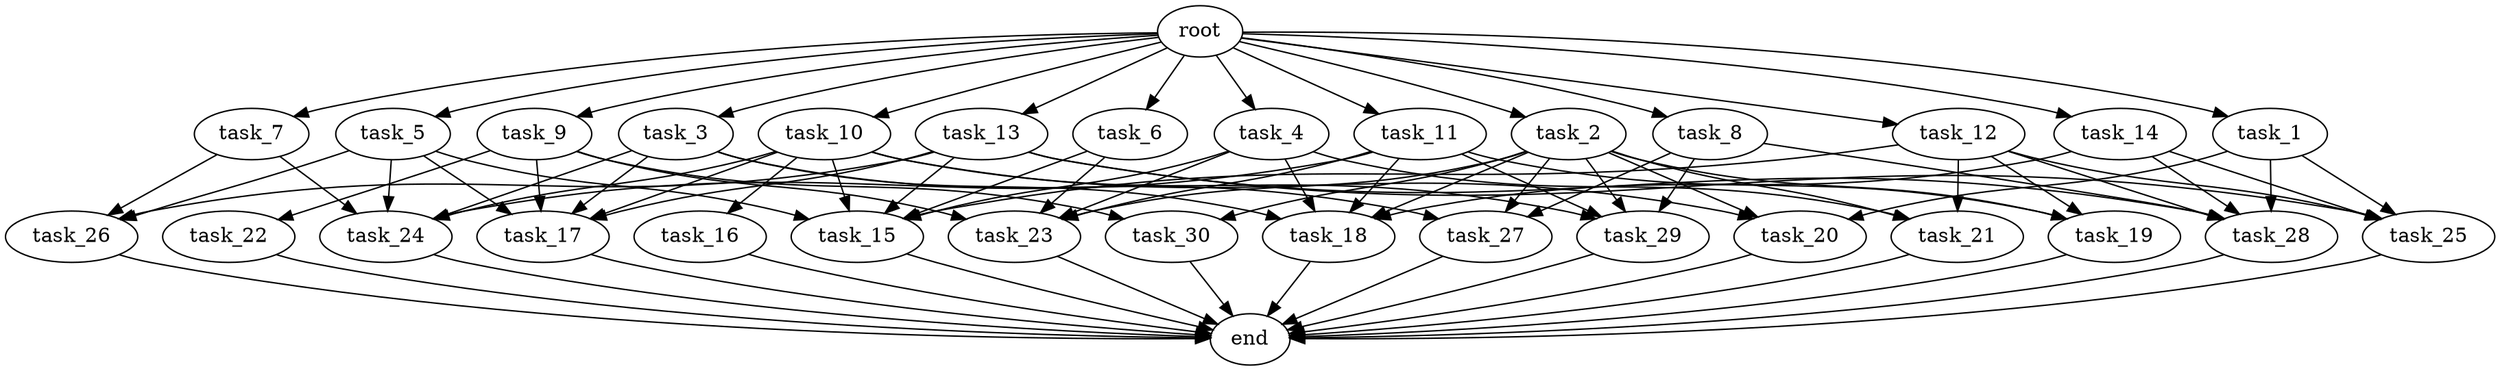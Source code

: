 digraph G {
  root [size="0.000000e+00"];
  task_1 [size="3.145679e+10"];
  task_2 [size="3.172505e+09"];
  task_3 [size="4.139282e+10"];
  task_4 [size="4.971047e+10"];
  task_5 [size="2.377185e+10"];
  task_6 [size="4.519611e+10"];
  task_7 [size="9.507317e+10"];
  task_8 [size="2.162183e+10"];
  task_9 [size="3.023881e+10"];
  task_10 [size="1.123200e+10"];
  task_11 [size="7.849655e+10"];
  task_12 [size="7.778126e+10"];
  task_13 [size="9.133625e+10"];
  task_14 [size="4.438297e+10"];
  task_15 [size="2.503228e+09"];
  task_16 [size="4.827149e+10"];
  task_17 [size="5.001043e+10"];
  task_18 [size="1.902927e+10"];
  task_19 [size="9.236444e+10"];
  task_20 [size="7.324678e+10"];
  task_21 [size="5.236756e+10"];
  task_22 [size="7.755557e+10"];
  task_23 [size="1.433807e+10"];
  task_24 [size="8.718118e+10"];
  task_25 [size="8.221563e+10"];
  task_26 [size="9.380300e+10"];
  task_27 [size="6.767496e+10"];
  task_28 [size="1.328039e+10"];
  task_29 [size="7.245982e+10"];
  task_30 [size="4.594225e+10"];
  end [size="0.000000e+00"];

  root -> task_1 [size="1.000000e-12"];
  root -> task_2 [size="1.000000e-12"];
  root -> task_3 [size="1.000000e-12"];
  root -> task_4 [size="1.000000e-12"];
  root -> task_5 [size="1.000000e-12"];
  root -> task_6 [size="1.000000e-12"];
  root -> task_7 [size="1.000000e-12"];
  root -> task_8 [size="1.000000e-12"];
  root -> task_9 [size="1.000000e-12"];
  root -> task_10 [size="1.000000e-12"];
  root -> task_11 [size="1.000000e-12"];
  root -> task_12 [size="1.000000e-12"];
  root -> task_13 [size="1.000000e-12"];
  root -> task_14 [size="1.000000e-12"];
  task_1 -> task_20 [size="2.441559e+08"];
  task_1 -> task_25 [size="2.055391e+08"];
  task_1 -> task_28 [size="2.656078e+07"];
  task_2 -> task_18 [size="3.805853e+07"];
  task_2 -> task_19 [size="3.078815e+08"];
  task_2 -> task_20 [size="2.441559e+08"];
  task_2 -> task_21 [size="1.745585e+08"];
  task_2 -> task_23 [size="2.867614e+07"];
  task_2 -> task_27 [size="2.255832e+08"];
  task_2 -> task_29 [size="1.811495e+08"];
  task_2 -> task_30 [size="2.297112e+08"];
  task_3 -> task_17 [size="1.000209e+08"];
  task_3 -> task_18 [size="3.805853e+07"];
  task_3 -> task_24 [size="1.743624e+08"];
  task_3 -> task_27 [size="2.255832e+08"];
  task_4 -> task_15 [size="4.172047e+06"];
  task_4 -> task_18 [size="3.805853e+07"];
  task_4 -> task_21 [size="1.745585e+08"];
  task_4 -> task_23 [size="2.867614e+07"];
  task_5 -> task_15 [size="4.172047e+06"];
  task_5 -> task_17 [size="1.000209e+08"];
  task_5 -> task_24 [size="1.743624e+08"];
  task_5 -> task_26 [size="3.126767e+08"];
  task_6 -> task_15 [size="4.172047e+06"];
  task_6 -> task_23 [size="2.867614e+07"];
  task_7 -> task_24 [size="1.743624e+08"];
  task_7 -> task_26 [size="3.126767e+08"];
  task_8 -> task_27 [size="2.255832e+08"];
  task_8 -> task_28 [size="2.656078e+07"];
  task_8 -> task_29 [size="1.811495e+08"];
  task_9 -> task_17 [size="1.000209e+08"];
  task_9 -> task_22 [size="7.755557e+08"];
  task_9 -> task_23 [size="2.867614e+07"];
  task_9 -> task_30 [size="2.297112e+08"];
  task_10 -> task_15 [size="4.172047e+06"];
  task_10 -> task_16 [size="4.827149e+08"];
  task_10 -> task_17 [size="1.000209e+08"];
  task_10 -> task_20 [size="2.441559e+08"];
  task_10 -> task_24 [size="1.743624e+08"];
  task_10 -> task_29 [size="1.811495e+08"];
  task_11 -> task_18 [size="3.805853e+07"];
  task_11 -> task_19 [size="3.078815e+08"];
  task_11 -> task_23 [size="2.867614e+07"];
  task_11 -> task_24 [size="1.743624e+08"];
  task_11 -> task_29 [size="1.811495e+08"];
  task_12 -> task_15 [size="4.172047e+06"];
  task_12 -> task_19 [size="3.078815e+08"];
  task_12 -> task_21 [size="1.745585e+08"];
  task_12 -> task_25 [size="2.055391e+08"];
  task_12 -> task_28 [size="2.656078e+07"];
  task_13 -> task_15 [size="4.172047e+06"];
  task_13 -> task_17 [size="1.000209e+08"];
  task_13 -> task_25 [size="2.055391e+08"];
  task_13 -> task_26 [size="3.126767e+08"];
  task_13 -> task_28 [size="2.656078e+07"];
  task_14 -> task_18 [size="3.805853e+07"];
  task_14 -> task_25 [size="2.055391e+08"];
  task_14 -> task_28 [size="2.656078e+07"];
  task_15 -> end [size="1.000000e-12"];
  task_16 -> end [size="1.000000e-12"];
  task_17 -> end [size="1.000000e-12"];
  task_18 -> end [size="1.000000e-12"];
  task_19 -> end [size="1.000000e-12"];
  task_20 -> end [size="1.000000e-12"];
  task_21 -> end [size="1.000000e-12"];
  task_22 -> end [size="1.000000e-12"];
  task_23 -> end [size="1.000000e-12"];
  task_24 -> end [size="1.000000e-12"];
  task_25 -> end [size="1.000000e-12"];
  task_26 -> end [size="1.000000e-12"];
  task_27 -> end [size="1.000000e-12"];
  task_28 -> end [size="1.000000e-12"];
  task_29 -> end [size="1.000000e-12"];
  task_30 -> end [size="1.000000e-12"];
}
